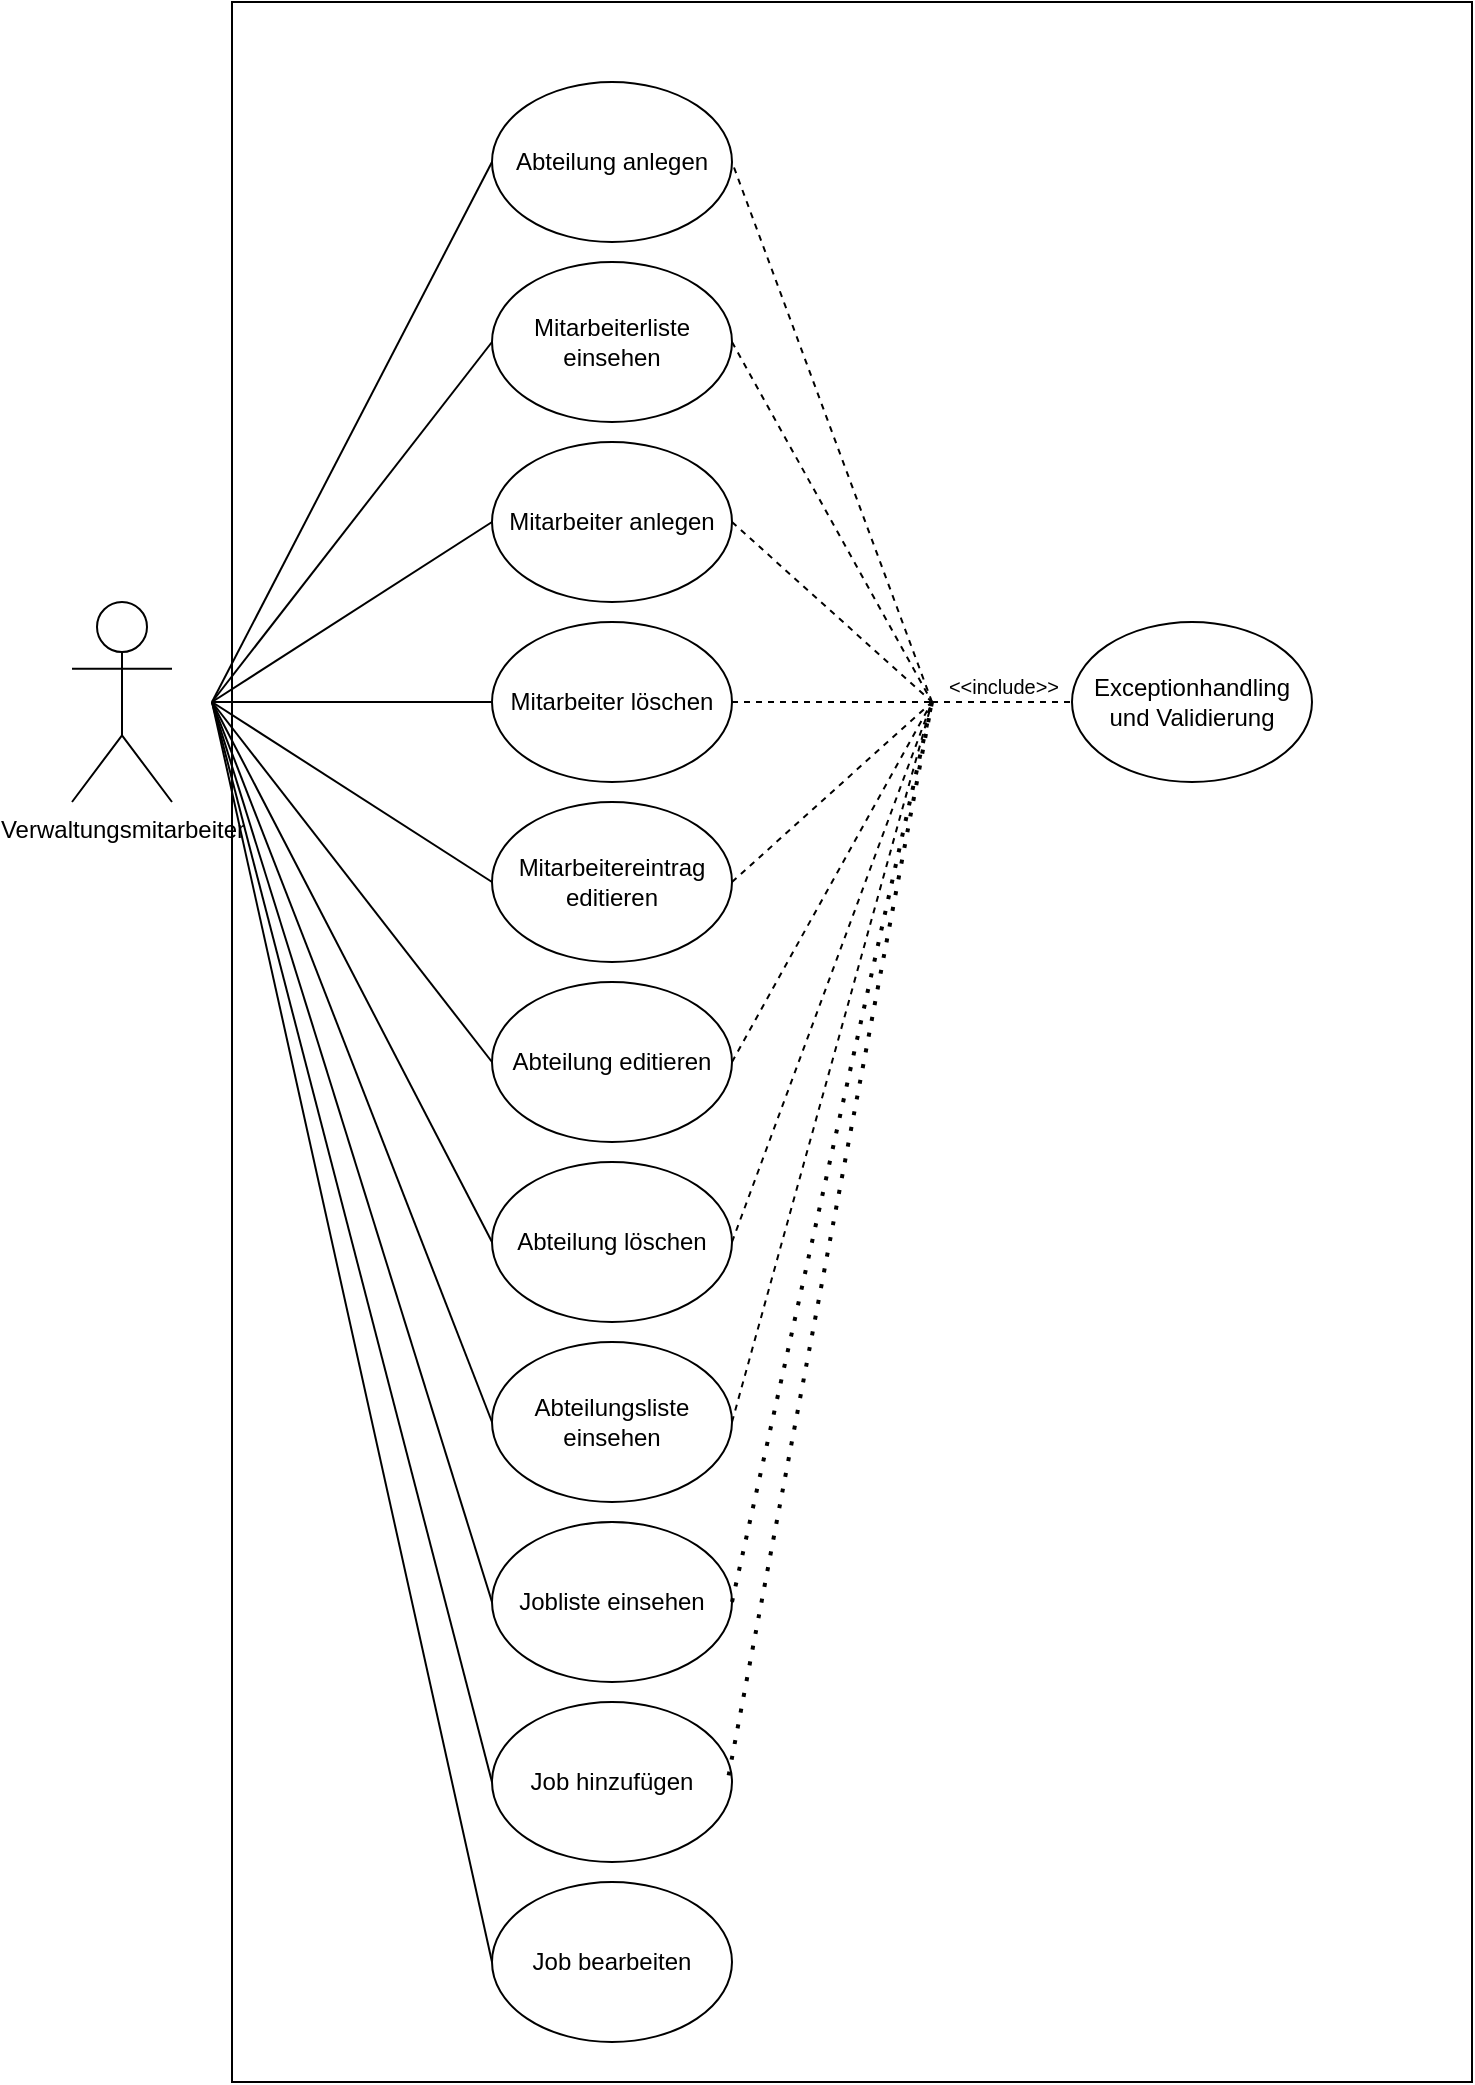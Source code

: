 <mxfile version="24.6.0" type="device">
  <diagram id="pSMlrWbiakJ3a4IzvSFl" name="Seite-1">
    <mxGraphModel dx="826" dy="461" grid="1" gridSize="10" guides="1" tooltips="1" connect="1" arrows="1" fold="1" page="1" pageScale="1" pageWidth="827" pageHeight="1169" math="0" shadow="0">
      <root>
        <mxCell id="0" />
        <mxCell id="1" parent="0" />
        <mxCell id="0nVYXwaC2Ab0bQB2ZNod-1" value="" style="rounded=0;whiteSpace=wrap;html=1;movable=1;resizable=1;rotatable=1;deletable=1;editable=1;locked=0;connectable=1;" parent="1" vertex="1">
          <mxGeometry x="150" y="50" width="620" height="1040" as="geometry" />
        </mxCell>
        <mxCell id="0nVYXwaC2Ab0bQB2ZNod-2" value="Verwaltungsmitarbeiter" style="shape=umlActor;verticalLabelPosition=bottom;verticalAlign=top;html=1;" parent="1" vertex="1">
          <mxGeometry x="70" y="350" width="50" height="100" as="geometry" />
        </mxCell>
        <mxCell id="0nVYXwaC2Ab0bQB2ZNod-3" value="Mitarbeiterliste einsehen" style="ellipse;whiteSpace=wrap;html=1;" parent="1" vertex="1">
          <mxGeometry x="280" y="180" width="120" height="80" as="geometry" />
        </mxCell>
        <mxCell id="0nVYXwaC2Ab0bQB2ZNod-4" value="Mitarbeiter anlegen" style="ellipse;whiteSpace=wrap;html=1;" parent="1" vertex="1">
          <mxGeometry x="280" y="270" width="120" height="80" as="geometry" />
        </mxCell>
        <mxCell id="0nVYXwaC2Ab0bQB2ZNod-5" value="Mitarbeiter löschen" style="ellipse;whiteSpace=wrap;html=1;" parent="1" vertex="1">
          <mxGeometry x="280" y="360" width="120" height="80" as="geometry" />
        </mxCell>
        <mxCell id="0nVYXwaC2Ab0bQB2ZNod-6" value="Mitarbeitereintrag editieren" style="ellipse;whiteSpace=wrap;html=1;" parent="1" vertex="1">
          <mxGeometry x="280" y="450" width="120" height="80" as="geometry" />
        </mxCell>
        <mxCell id="0nVYXwaC2Ab0bQB2ZNod-7" value="Abteilung anlegen" style="ellipse;whiteSpace=wrap;html=1;" parent="1" vertex="1">
          <mxGeometry x="280" y="90" width="120" height="80" as="geometry" />
        </mxCell>
        <mxCell id="0nVYXwaC2Ab0bQB2ZNod-8" value="Abteilung editieren" style="ellipse;whiteSpace=wrap;html=1;" parent="1" vertex="1">
          <mxGeometry x="280" y="540" width="120" height="80" as="geometry" />
        </mxCell>
        <mxCell id="0nVYXwaC2Ab0bQB2ZNod-9" value="Abteilung löschen" style="ellipse;whiteSpace=wrap;html=1;" parent="1" vertex="1">
          <mxGeometry x="280" y="630" width="120" height="80" as="geometry" />
        </mxCell>
        <mxCell id="0nVYXwaC2Ab0bQB2ZNod-10" value="" style="endArrow=none;html=1;rounded=0;entryX=0;entryY=0.5;entryDx=0;entryDy=0;" parent="1" target="0nVYXwaC2Ab0bQB2ZNod-7" edge="1">
          <mxGeometry width="50" height="50" relative="1" as="geometry">
            <mxPoint x="140" y="400" as="sourcePoint" />
            <mxPoint x="430" y="450" as="targetPoint" />
          </mxGeometry>
        </mxCell>
        <mxCell id="0nVYXwaC2Ab0bQB2ZNod-14" value="" style="endArrow=none;html=1;rounded=0;entryX=0;entryY=0.5;entryDx=0;entryDy=0;" parent="1" target="0nVYXwaC2Ab0bQB2ZNod-3" edge="1">
          <mxGeometry width="50" height="50" relative="1" as="geometry">
            <mxPoint x="140" y="400" as="sourcePoint" />
            <mxPoint x="430" y="370" as="targetPoint" />
          </mxGeometry>
        </mxCell>
        <mxCell id="0nVYXwaC2Ab0bQB2ZNod-15" value="" style="endArrow=none;html=1;rounded=0;entryX=0;entryY=0.5;entryDx=0;entryDy=0;" parent="1" target="0nVYXwaC2Ab0bQB2ZNod-4" edge="1">
          <mxGeometry width="50" height="50" relative="1" as="geometry">
            <mxPoint x="140" y="400" as="sourcePoint" />
            <mxPoint x="430" y="370" as="targetPoint" />
          </mxGeometry>
        </mxCell>
        <mxCell id="0nVYXwaC2Ab0bQB2ZNod-16" value="" style="endArrow=none;html=1;rounded=0;entryX=0;entryY=0.5;entryDx=0;entryDy=0;" parent="1" target="0nVYXwaC2Ab0bQB2ZNod-5" edge="1">
          <mxGeometry width="50" height="50" relative="1" as="geometry">
            <mxPoint x="140" y="400" as="sourcePoint" />
            <mxPoint x="290" y="370" as="targetPoint" />
          </mxGeometry>
        </mxCell>
        <mxCell id="0nVYXwaC2Ab0bQB2ZNod-17" value="" style="endArrow=none;html=1;rounded=0;entryX=0;entryY=0.5;entryDx=0;entryDy=0;" parent="1" target="0nVYXwaC2Ab0bQB2ZNod-6" edge="1">
          <mxGeometry width="50" height="50" relative="1" as="geometry">
            <mxPoint x="140" y="400" as="sourcePoint" />
            <mxPoint x="290" y="370" as="targetPoint" />
          </mxGeometry>
        </mxCell>
        <mxCell id="0nVYXwaC2Ab0bQB2ZNod-18" value="" style="endArrow=none;html=1;rounded=0;entryX=0;entryY=0.5;entryDx=0;entryDy=0;" parent="1" target="0nVYXwaC2Ab0bQB2ZNod-8" edge="1">
          <mxGeometry width="50" height="50" relative="1" as="geometry">
            <mxPoint x="140" y="400" as="sourcePoint" />
            <mxPoint x="290" y="430" as="targetPoint" />
          </mxGeometry>
        </mxCell>
        <mxCell id="0nVYXwaC2Ab0bQB2ZNod-19" value="" style="endArrow=none;html=1;rounded=0;entryX=0;entryY=0.5;entryDx=0;entryDy=0;" parent="1" target="0nVYXwaC2Ab0bQB2ZNod-9" edge="1">
          <mxGeometry width="50" height="50" relative="1" as="geometry">
            <mxPoint x="140" y="400" as="sourcePoint" />
            <mxPoint x="290" y="520" as="targetPoint" />
          </mxGeometry>
        </mxCell>
        <mxCell id="0nVYXwaC2Ab0bQB2ZNod-38" value="" style="endArrow=none;dashed=1;html=1;rounded=0;entryX=1;entryY=0.5;entryDx=0;entryDy=0;" parent="1" target="0nVYXwaC2Ab0bQB2ZNod-7" edge="1">
          <mxGeometry width="50" height="50" relative="1" as="geometry">
            <mxPoint x="500" y="400" as="sourcePoint" />
            <mxPoint x="490" y="380" as="targetPoint" />
          </mxGeometry>
        </mxCell>
        <mxCell id="0nVYXwaC2Ab0bQB2ZNod-39" value="" style="endArrow=none;dashed=1;html=1;rounded=0;exitX=1;exitY=0.5;exitDx=0;exitDy=0;" parent="1" source="0nVYXwaC2Ab0bQB2ZNod-9" edge="1">
          <mxGeometry width="50" height="50" relative="1" as="geometry">
            <mxPoint x="460" y="530" as="sourcePoint" />
            <mxPoint x="500" y="400" as="targetPoint" />
          </mxGeometry>
        </mxCell>
        <mxCell id="0nVYXwaC2Ab0bQB2ZNod-40" value="" style="endArrow=none;dashed=1;html=1;rounded=0;exitX=1;exitY=0.5;exitDx=0;exitDy=0;" parent="1" source="0nVYXwaC2Ab0bQB2ZNod-8" edge="1">
          <mxGeometry width="50" height="50" relative="1" as="geometry">
            <mxPoint x="460" y="590" as="sourcePoint" />
            <mxPoint x="500" y="400" as="targetPoint" />
          </mxGeometry>
        </mxCell>
        <mxCell id="0nVYXwaC2Ab0bQB2ZNod-41" value="" style="endArrow=none;dashed=1;html=1;rounded=0;exitX=1;exitY=0.5;exitDx=0;exitDy=0;" parent="1" source="0nVYXwaC2Ab0bQB2ZNod-6" edge="1">
          <mxGeometry width="50" height="50" relative="1" as="geometry">
            <mxPoint x="460" y="530" as="sourcePoint" />
            <mxPoint x="500" y="400" as="targetPoint" />
          </mxGeometry>
        </mxCell>
        <mxCell id="0nVYXwaC2Ab0bQB2ZNod-42" value="" style="endArrow=none;dashed=1;html=1;rounded=0;exitX=1;exitY=0.5;exitDx=0;exitDy=0;" parent="1" source="0nVYXwaC2Ab0bQB2ZNod-5" edge="1">
          <mxGeometry width="50" height="50" relative="1" as="geometry">
            <mxPoint x="460" y="530" as="sourcePoint" />
            <mxPoint x="500" y="400" as="targetPoint" />
          </mxGeometry>
        </mxCell>
        <mxCell id="0nVYXwaC2Ab0bQB2ZNod-43" value="" style="endArrow=none;dashed=1;html=1;rounded=0;" parent="1" edge="1">
          <mxGeometry width="50" height="50" relative="1" as="geometry">
            <mxPoint x="400" y="310" as="sourcePoint" />
            <mxPoint x="500" y="400" as="targetPoint" />
          </mxGeometry>
        </mxCell>
        <mxCell id="0nVYXwaC2Ab0bQB2ZNod-44" value="" style="endArrow=none;dashed=1;html=1;rounded=0;exitX=1;exitY=0.5;exitDx=0;exitDy=0;" parent="1" source="0nVYXwaC2Ab0bQB2ZNod-3" edge="1">
          <mxGeometry width="50" height="50" relative="1" as="geometry">
            <mxPoint x="460" y="280" as="sourcePoint" />
            <mxPoint x="500" y="400" as="targetPoint" />
          </mxGeometry>
        </mxCell>
        <mxCell id="0nVYXwaC2Ab0bQB2ZNod-45" value="" style="endArrow=none;dashed=1;html=1;rounded=0;entryX=0;entryY=0.5;entryDx=0;entryDy=0;" parent="1" target="0nVYXwaC2Ab0bQB2ZNod-58" edge="1">
          <mxGeometry width="50" height="50" relative="1" as="geometry">
            <mxPoint x="500" y="400" as="sourcePoint" />
            <mxPoint x="540.0" y="400" as="targetPoint" />
          </mxGeometry>
        </mxCell>
        <mxCell id="0nVYXwaC2Ab0bQB2ZNod-46" value="&lt;font style=&quot;font-size: 10px;&quot;&gt;&amp;lt;&amp;lt;include&amp;gt;&amp;gt;&lt;/font&gt;" style="text;html=1;align=center;verticalAlign=middle;whiteSpace=wrap;rounded=0;" parent="1" vertex="1">
          <mxGeometry x="506" y="382" width="60" height="20" as="geometry" />
        </mxCell>
        <mxCell id="0nVYXwaC2Ab0bQB2ZNod-48" value="Abteilungsliste einsehen" style="ellipse;whiteSpace=wrap;html=1;" parent="1" vertex="1">
          <mxGeometry x="280" y="720" width="120" height="80" as="geometry" />
        </mxCell>
        <mxCell id="0nVYXwaC2Ab0bQB2ZNod-49" value="" style="endArrow=none;html=1;rounded=0;entryX=0;entryY=0.5;entryDx=0;entryDy=0;" parent="1" target="0nVYXwaC2Ab0bQB2ZNod-48" edge="1">
          <mxGeometry width="50" height="50" relative="1" as="geometry">
            <mxPoint x="140" y="400" as="sourcePoint" />
            <mxPoint x="620" y="550" as="targetPoint" />
          </mxGeometry>
        </mxCell>
        <mxCell id="0nVYXwaC2Ab0bQB2ZNod-50" value="" style="endArrow=none;dashed=1;html=1;rounded=0;exitX=1;exitY=0.5;exitDx=0;exitDy=0;" parent="1" source="0nVYXwaC2Ab0bQB2ZNod-48" edge="1">
          <mxGeometry width="50" height="50" relative="1" as="geometry">
            <mxPoint x="410" y="680" as="sourcePoint" />
            <mxPoint x="500" y="400" as="targetPoint" />
          </mxGeometry>
        </mxCell>
        <mxCell id="0nVYXwaC2Ab0bQB2ZNod-58" value="Exceptionhandling&lt;div&gt;und Validierung&lt;/div&gt;" style="ellipse;whiteSpace=wrap;html=1;" parent="1" vertex="1">
          <mxGeometry x="570" y="360" width="120" height="80" as="geometry" />
        </mxCell>
        <mxCell id="kMvav7iy5gBUVFQw0ggP-1" value="Jobliste einsehen" style="ellipse;whiteSpace=wrap;html=1;" vertex="1" parent="1">
          <mxGeometry x="280" y="810" width="120" height="80" as="geometry" />
        </mxCell>
        <mxCell id="kMvav7iy5gBUVFQw0ggP-2" value="Job hinzufügen" style="ellipse;whiteSpace=wrap;html=1;" vertex="1" parent="1">
          <mxGeometry x="280" y="900" width="120" height="80" as="geometry" />
        </mxCell>
        <mxCell id="kMvav7iy5gBUVFQw0ggP-3" value="Job bearbeiten" style="ellipse;whiteSpace=wrap;html=1;" vertex="1" parent="1">
          <mxGeometry x="280" y="990" width="120" height="80" as="geometry" />
        </mxCell>
        <mxCell id="kMvav7iy5gBUVFQw0ggP-4" value="" style="endArrow=none;html=1;rounded=0;exitX=0;exitY=0.5;exitDx=0;exitDy=0;" edge="1" parent="1" source="kMvav7iy5gBUVFQw0ggP-1">
          <mxGeometry width="50" height="50" relative="1" as="geometry">
            <mxPoint x="310" y="820" as="sourcePoint" />
            <mxPoint x="140" y="400" as="targetPoint" />
          </mxGeometry>
        </mxCell>
        <mxCell id="kMvav7iy5gBUVFQw0ggP-5" value="" style="endArrow=none;html=1;rounded=0;entryX=0;entryY=0.5;entryDx=0;entryDy=0;" edge="1" parent="1" target="kMvav7iy5gBUVFQw0ggP-2">
          <mxGeometry width="50" height="50" relative="1" as="geometry">
            <mxPoint x="140" y="400" as="sourcePoint" />
            <mxPoint x="250" y="900" as="targetPoint" />
          </mxGeometry>
        </mxCell>
        <mxCell id="kMvav7iy5gBUVFQw0ggP-6" value="" style="endArrow=none;html=1;rounded=0;entryX=0;entryY=0.5;entryDx=0;entryDy=0;" edge="1" parent="1" target="kMvav7iy5gBUVFQw0ggP-3">
          <mxGeometry width="50" height="50" relative="1" as="geometry">
            <mxPoint x="140" y="400" as="sourcePoint" />
            <mxPoint x="240" y="990" as="targetPoint" />
          </mxGeometry>
        </mxCell>
        <mxCell id="kMvav7iy5gBUVFQw0ggP-7" value="" style="endArrow=none;dashed=1;html=1;dashPattern=1 3;strokeWidth=2;rounded=0;exitX=1;exitY=0.5;exitDx=0;exitDy=0;" edge="1" parent="1" source="kMvav7iy5gBUVFQw0ggP-1">
          <mxGeometry width="50" height="50" relative="1" as="geometry">
            <mxPoint x="480" y="820" as="sourcePoint" />
            <mxPoint x="500" y="400" as="targetPoint" />
          </mxGeometry>
        </mxCell>
        <mxCell id="kMvav7iy5gBUVFQw0ggP-8" value="" style="endArrow=none;dashed=1;html=1;dashPattern=1 3;strokeWidth=2;rounded=0;exitX=0.986;exitY=0.459;exitDx=0;exitDy=0;exitPerimeter=0;" edge="1" parent="1" source="kMvav7iy5gBUVFQw0ggP-2">
          <mxGeometry width="50" height="50" relative="1" as="geometry">
            <mxPoint x="440" y="920" as="sourcePoint" />
            <mxPoint x="500" y="400" as="targetPoint" />
          </mxGeometry>
        </mxCell>
      </root>
    </mxGraphModel>
  </diagram>
</mxfile>
